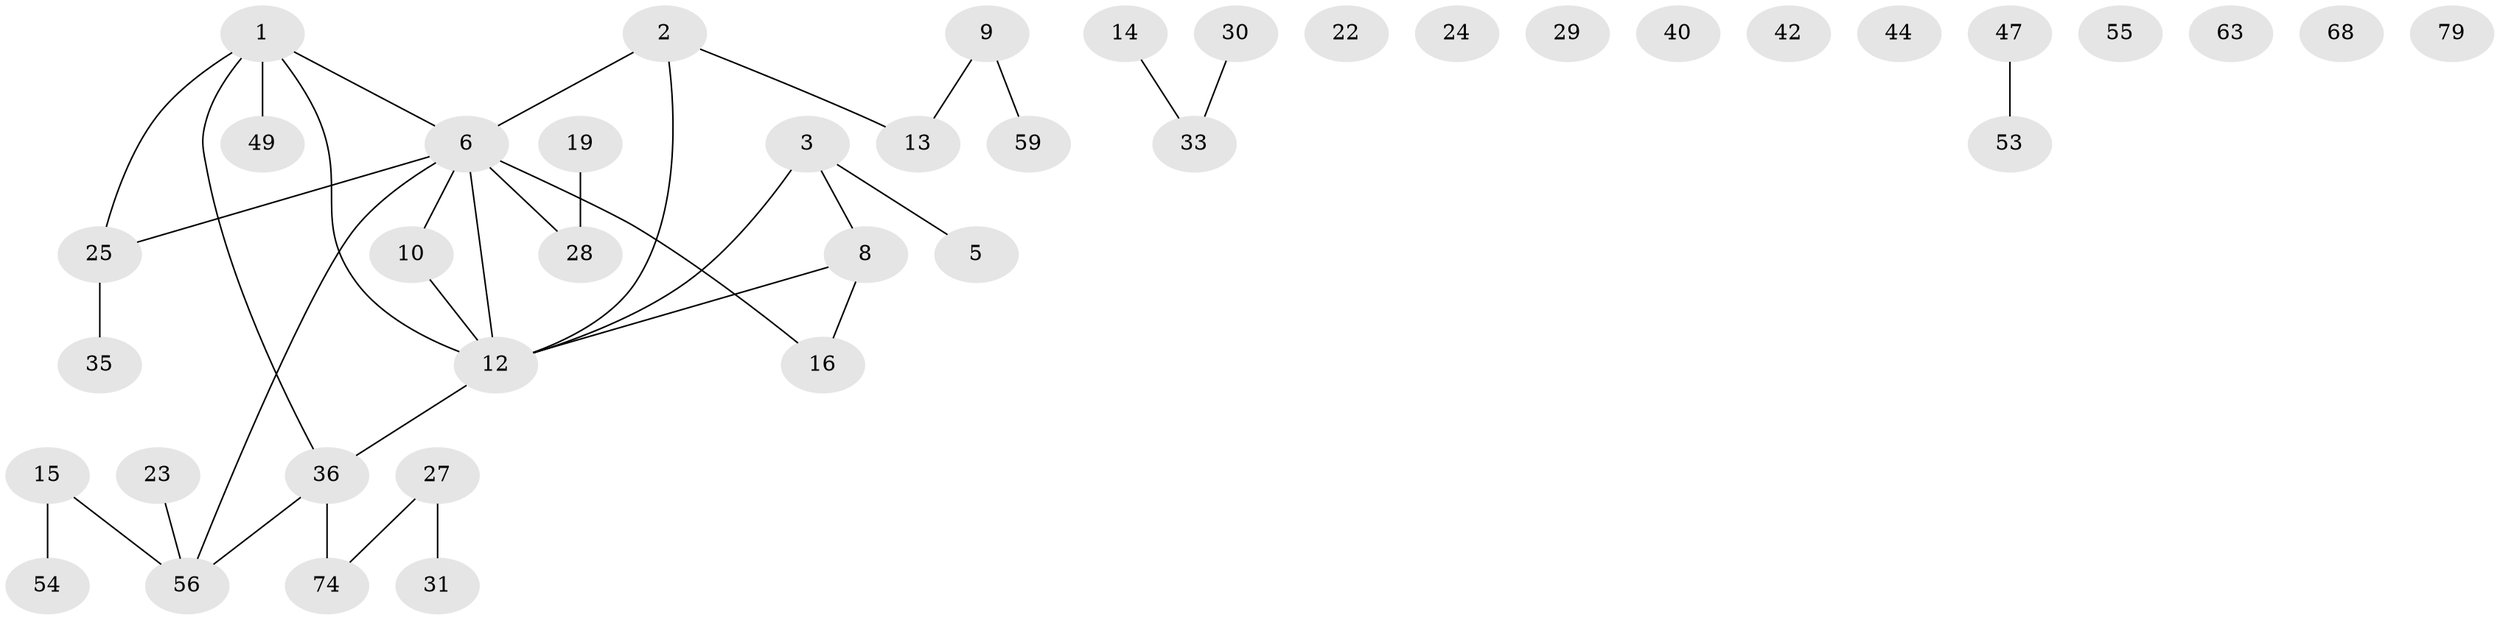// original degree distribution, {2: 0.2839506172839506, 5: 0.07407407407407407, 1: 0.32098765432098764, 3: 0.1728395061728395, 0: 0.12345679012345678, 4: 0.024691358024691357}
// Generated by graph-tools (version 1.1) at 2025/13/03/09/25 04:13:09]
// undirected, 40 vertices, 35 edges
graph export_dot {
graph [start="1"]
  node [color=gray90,style=filled];
  1 [super="+4+48"];
  2 [super="+43+18+7+58"];
  3 [super="+38+17"];
  5 [super="+11"];
  6 [super="+60+78"];
  8 [super="+52+57"];
  9 [super="+34"];
  10 [super="+45"];
  12 [super="+20+51"];
  13 [super="+26"];
  14;
  15;
  16;
  19 [super="+21"];
  22;
  23;
  24;
  25 [super="+67"];
  27 [super="+39"];
  28 [super="+32"];
  29;
  30 [super="+41"];
  31 [super="+50"];
  33 [super="+46"];
  35 [super="+81"];
  36 [super="+37"];
  40;
  42;
  44;
  47;
  49;
  53;
  54 [super="+77"];
  55;
  56 [super="+64"];
  59;
  63;
  68;
  74 [super="+76"];
  79;
  1 -- 49;
  1 -- 6;
  1 -- 25;
  1 -- 12;
  1 -- 36;
  2 -- 6;
  2 -- 13;
  2 -- 12;
  3 -- 5;
  3 -- 12;
  3 -- 8;
  6 -- 16;
  6 -- 56;
  6 -- 10;
  6 -- 28;
  6 -- 25;
  6 -- 12;
  8 -- 16;
  8 -- 12;
  9 -- 59;
  9 -- 13;
  10 -- 12;
  12 -- 36;
  14 -- 33;
  15 -- 54;
  15 -- 56;
  19 -- 28;
  23 -- 56;
  25 -- 35;
  27 -- 74;
  27 -- 31;
  30 -- 33;
  36 -- 56;
  36 -- 74;
  47 -- 53;
}
